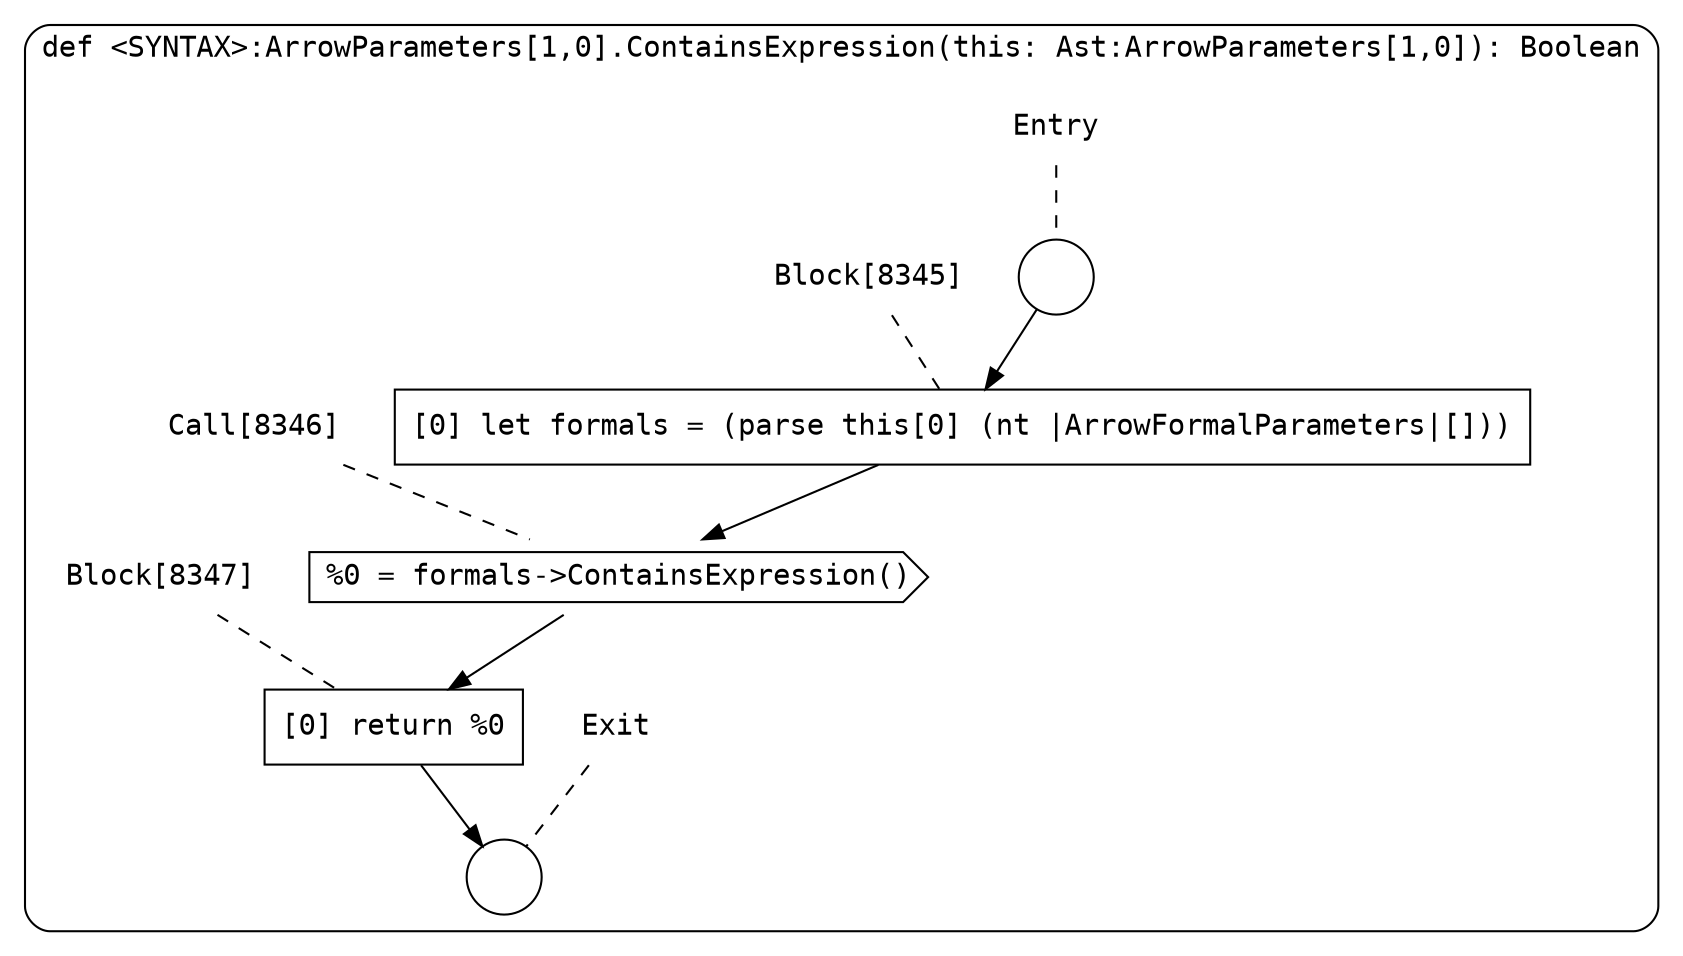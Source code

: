 digraph {
  graph [fontname = "Consolas"]
  node [fontname = "Consolas"]
  edge [fontname = "Consolas"]
  subgraph cluster1535 {
    label = "def <SYNTAX>:ArrowParameters[1,0].ContainsExpression(this: Ast:ArrowParameters[1,0]): Boolean"
    style = rounded
    cluster1535_entry_name [shape=none, label=<<font color="black">Entry</font>>]
    cluster1535_entry_name -> cluster1535_entry [arrowhead=none, color="black", style=dashed]
    cluster1535_entry [shape=circle label=" " color="black" fillcolor="white" style=filled]
    cluster1535_entry -> node8345 [color="black"]
    cluster1535_exit_name [shape=none, label=<<font color="black">Exit</font>>]
    cluster1535_exit_name -> cluster1535_exit [arrowhead=none, color="black", style=dashed]
    cluster1535_exit [shape=circle label=" " color="black" fillcolor="white" style=filled]
    node8345_name [shape=none, label=<<font color="black">Block[8345]</font>>]
    node8345_name -> node8345 [arrowhead=none, color="black", style=dashed]
    node8345 [shape=box, label=<<font color="black">[0] let formals = (parse this[0] (nt |ArrowFormalParameters|[]))<BR ALIGN="LEFT"/></font>> color="black" fillcolor="white", style=filled]
    node8345 -> node8346 [color="black"]
    node8346_name [shape=none, label=<<font color="black">Call[8346]</font>>]
    node8346_name -> node8346 [arrowhead=none, color="black", style=dashed]
    node8346 [shape=cds, label=<<font color="black">%0 = formals-&gt;ContainsExpression()</font>> color="black" fillcolor="white", style=filled]
    node8346 -> node8347 [color="black"]
    node8347_name [shape=none, label=<<font color="black">Block[8347]</font>>]
    node8347_name -> node8347 [arrowhead=none, color="black", style=dashed]
    node8347 [shape=box, label=<<font color="black">[0] return %0<BR ALIGN="LEFT"/></font>> color="black" fillcolor="white", style=filled]
    node8347 -> cluster1535_exit [color="black"]
  }
}